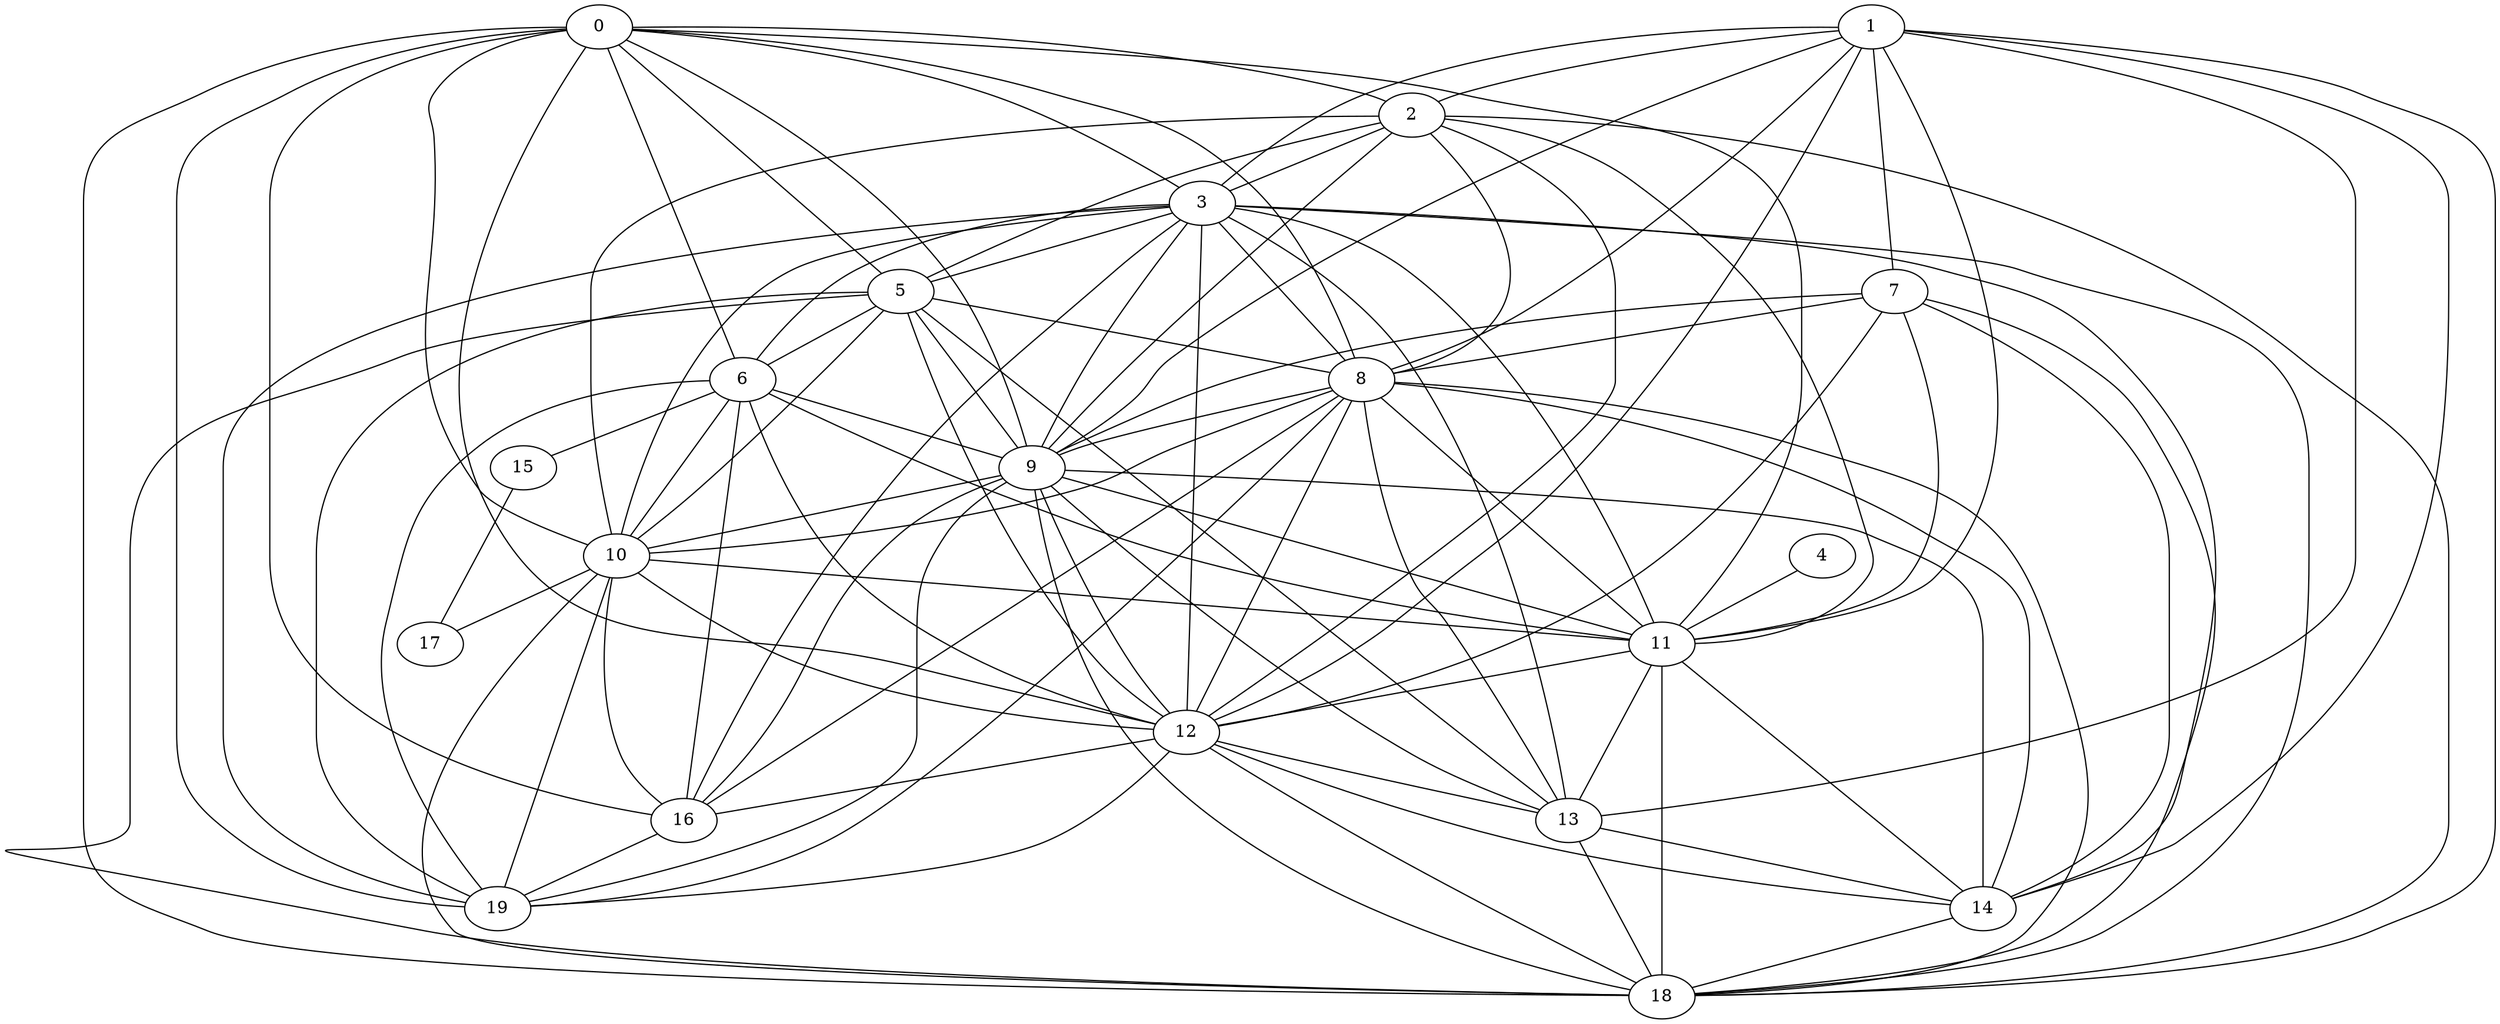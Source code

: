 graph g {0;1;2;3;4;5;6;7;8;9;10;11;12;13;14;15;16;17;18;19;0 -- 2;0 -- 3;0 -- 5;0 -- 6;0 -- 8;0 -- 9;0 -- 10;0 -- 11;0 -- 12;0 -- 16;0 -- 18;0 -- 19;1 -- 2;1 -- 3;1 -- 7;1 -- 8;1 -- 9;1 -- 11;1 -- 12;1 -- 13;1 -- 14;1 -- 18;2 -- 3;2 -- 5;2 -- 8;2 -- 9;2 -- 10;2 -- 11;2 -- 12;2 -- 18;3 -- 5;3 -- 6;3 -- 8;3 -- 9;3 -- 10;3 -- 11;3 -- 12;3 -- 13;3 -- 14;3 -- 16;3 -- 18;3 -- 19;4 -- 11;5 -- 6;5 -- 8;5 -- 9;5 -- 10;5 -- 12;5 -- 13;5 -- 18;5 -- 19;6 -- 9;6 -- 10;6 -- 11;6 -- 12;6 -- 15;6 -- 16;6 -- 19;7 -- 8;7 -- 9;7 -- 11;7 -- 12;7 -- 14;7 -- 18;8 -- 9;8 -- 10;8 -- 11;8 -- 12;8 -- 13;8 -- 14;8 -- 16;8 -- 18;8 -- 19;9 -- 10;9 -- 11;9 -- 12;9 -- 13;9 -- 14;9 -- 16;9 -- 18;9 -- 19;10 -- 11;10 -- 12;10 -- 16;10 -- 17;10 -- 18;10 -- 19;11 -- 12;11 -- 13;11 -- 14;11 -- 18;12 -- 13;12 -- 14;12 -- 16;12 -- 18;12 -- 19;13 -- 14;13 -- 18;14 -- 18;15 -- 17;16 -- 19;}